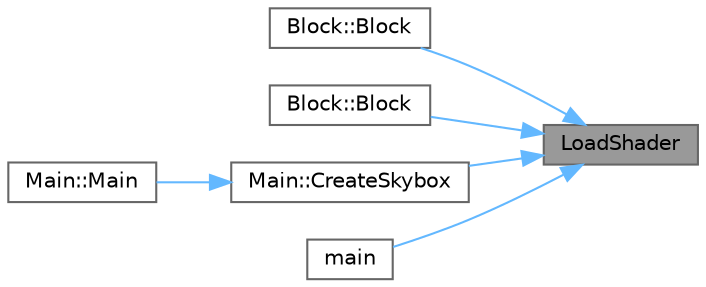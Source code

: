 digraph "LoadShader"
{
 // LATEX_PDF_SIZE
  bgcolor="transparent";
  edge [fontname=Helvetica,fontsize=10,labelfontname=Helvetica,labelfontsize=10];
  node [fontname=Helvetica,fontsize=10,shape=box,height=0.2,width=0.4];
  rankdir="RL";
  Node1 [id="Node000001",label="LoadShader",height=0.2,width=0.4,color="gray40", fillcolor="grey60", style="filled", fontcolor="black",tooltip=" "];
  Node1 -> Node2 [id="edge6_Node000001_Node000002",dir="back",color="steelblue1",style="solid",tooltip=" "];
  Node2 [id="Node000002",label="Block::Block",height=0.2,width=0.4,color="grey40", fillcolor="white", style="filled",URL="$class_block.html#a79e22e6de537afb80e8e3f14196c974d",tooltip=" "];
  Node1 -> Node3 [id="edge7_Node000001_Node000003",dir="back",color="steelblue1",style="solid",tooltip=" "];
  Node3 [id="Node000003",label="Block::Block",height=0.2,width=0.4,color="grey40", fillcolor="white", style="filled",URL="$class_block.html#a88b42e7c6d348930867166b8226b0b87",tooltip=" "];
  Node1 -> Node4 [id="edge8_Node000001_Node000004",dir="back",color="steelblue1",style="solid",tooltip=" "];
  Node4 [id="Node000004",label="Main::CreateSkybox",height=0.2,width=0.4,color="grey40", fillcolor="white", style="filled",URL="$class_main.html#af7e13029157a2c352dd99161bfb70291",tooltip=" "];
  Node4 -> Node5 [id="edge9_Node000004_Node000005",dir="back",color="steelblue1",style="solid",tooltip=" "];
  Node5 [id="Node000005",label="Main::Main",height=0.2,width=0.4,color="grey40", fillcolor="white", style="filled",URL="$class_main.html#a50d4361a1b613205467a441b5c40c199",tooltip=" "];
  Node1 -> Node6 [id="edge10_Node000001_Node000006",dir="back",color="steelblue1",style="solid",tooltip=" "];
  Node6 [id="Node000006",label="main",height=0.2,width=0.4,color="grey40", fillcolor="white", style="filled",URL="$_classes_2lib_2_raylib_erosion_standalone-main_2src_2main_8cpp.html#a840291bc02cba5474a4cb46a9b9566fe",tooltip=" "];
}
